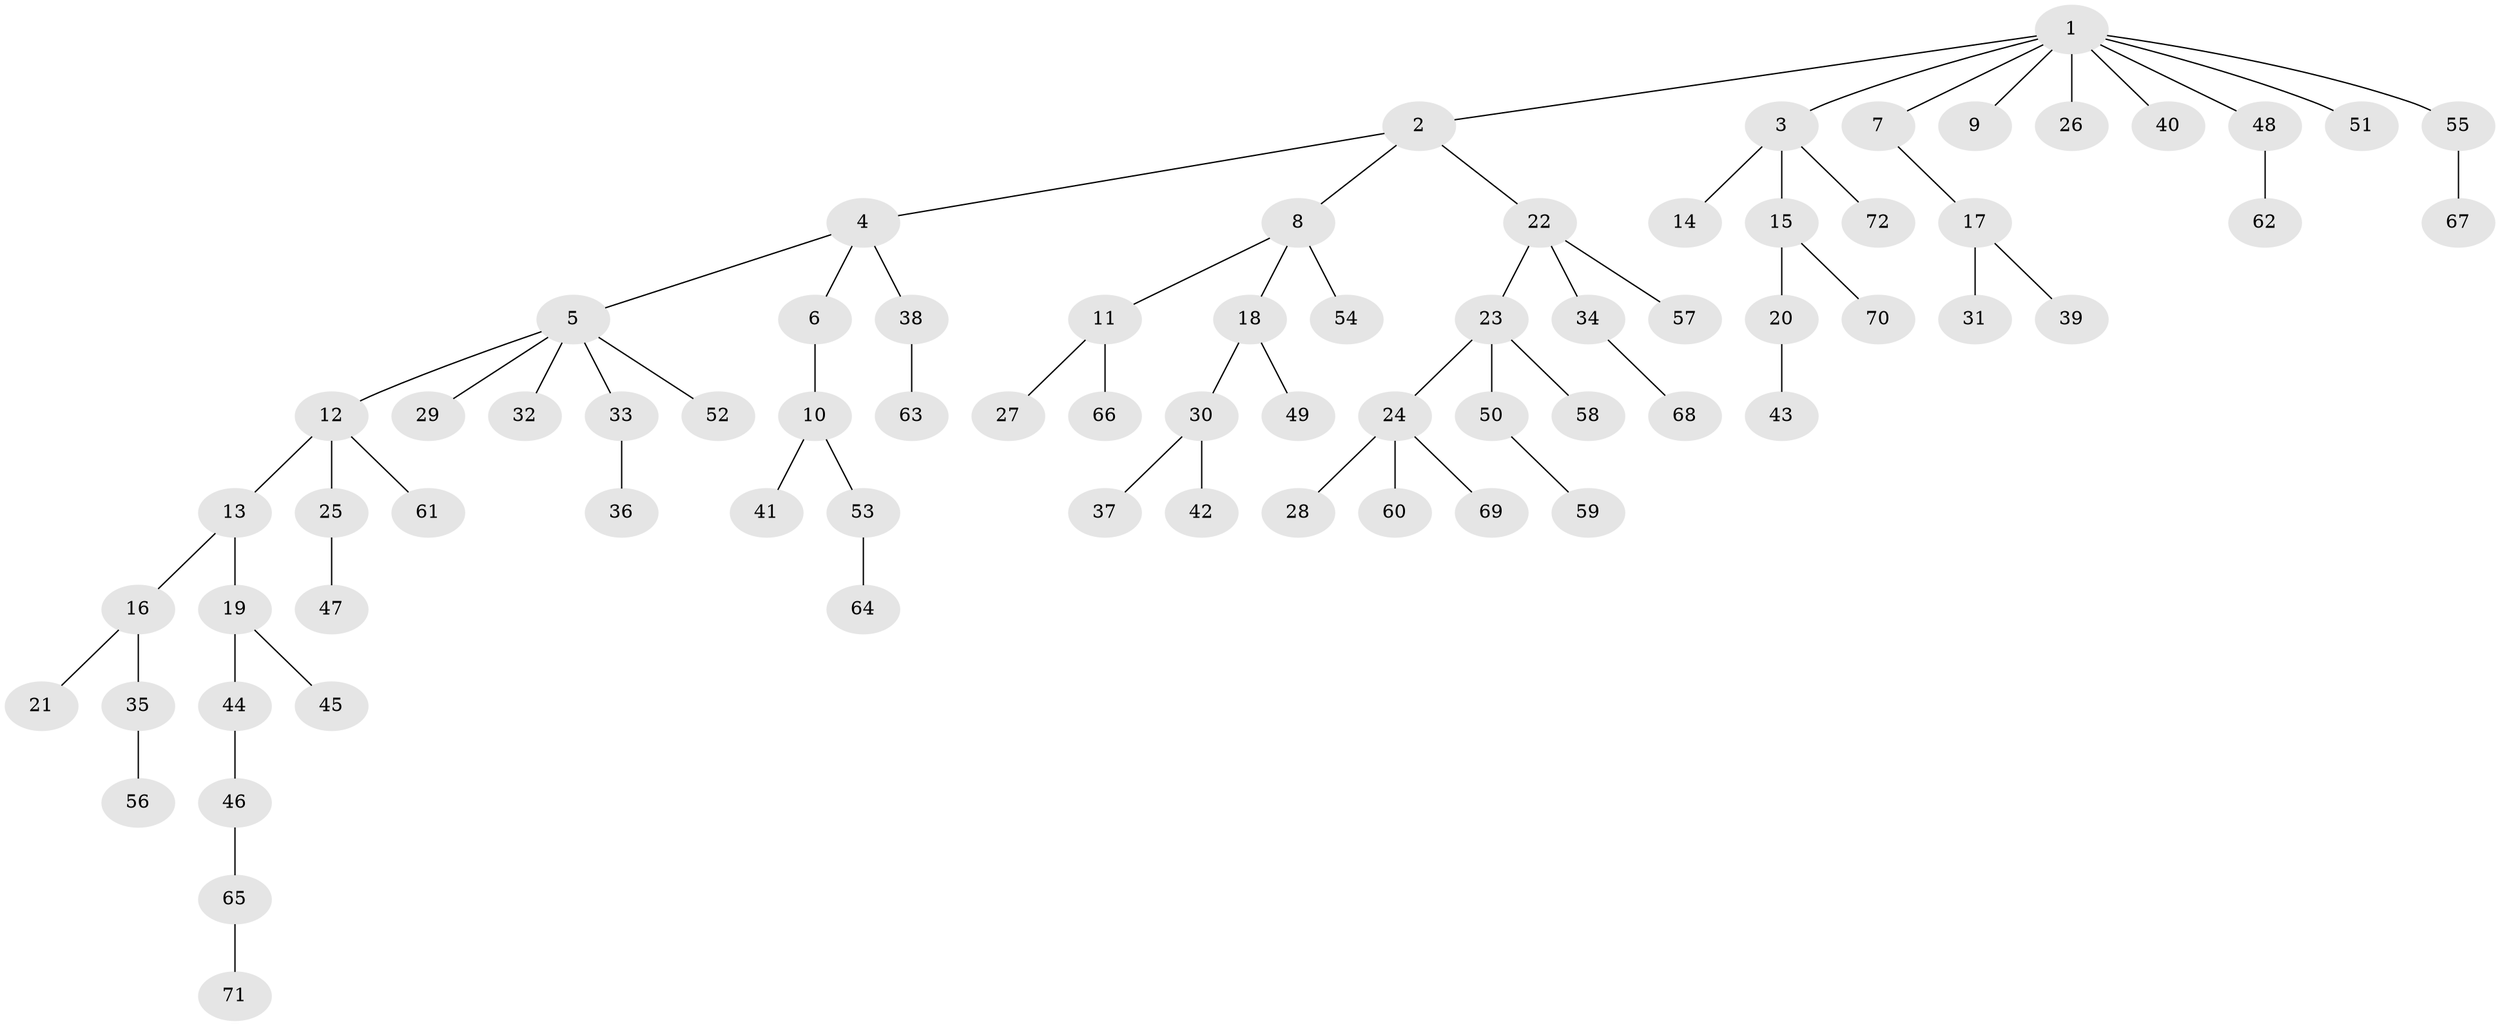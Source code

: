 // Generated by graph-tools (version 1.1) at 2025/52/03/09/25 04:52:59]
// undirected, 72 vertices, 71 edges
graph export_dot {
graph [start="1"]
  node [color=gray90,style=filled];
  1;
  2;
  3;
  4;
  5;
  6;
  7;
  8;
  9;
  10;
  11;
  12;
  13;
  14;
  15;
  16;
  17;
  18;
  19;
  20;
  21;
  22;
  23;
  24;
  25;
  26;
  27;
  28;
  29;
  30;
  31;
  32;
  33;
  34;
  35;
  36;
  37;
  38;
  39;
  40;
  41;
  42;
  43;
  44;
  45;
  46;
  47;
  48;
  49;
  50;
  51;
  52;
  53;
  54;
  55;
  56;
  57;
  58;
  59;
  60;
  61;
  62;
  63;
  64;
  65;
  66;
  67;
  68;
  69;
  70;
  71;
  72;
  1 -- 2;
  1 -- 3;
  1 -- 7;
  1 -- 9;
  1 -- 26;
  1 -- 40;
  1 -- 48;
  1 -- 51;
  1 -- 55;
  2 -- 4;
  2 -- 8;
  2 -- 22;
  3 -- 14;
  3 -- 15;
  3 -- 72;
  4 -- 5;
  4 -- 6;
  4 -- 38;
  5 -- 12;
  5 -- 29;
  5 -- 32;
  5 -- 33;
  5 -- 52;
  6 -- 10;
  7 -- 17;
  8 -- 11;
  8 -- 18;
  8 -- 54;
  10 -- 41;
  10 -- 53;
  11 -- 27;
  11 -- 66;
  12 -- 13;
  12 -- 25;
  12 -- 61;
  13 -- 16;
  13 -- 19;
  15 -- 20;
  15 -- 70;
  16 -- 21;
  16 -- 35;
  17 -- 31;
  17 -- 39;
  18 -- 30;
  18 -- 49;
  19 -- 44;
  19 -- 45;
  20 -- 43;
  22 -- 23;
  22 -- 34;
  22 -- 57;
  23 -- 24;
  23 -- 50;
  23 -- 58;
  24 -- 28;
  24 -- 60;
  24 -- 69;
  25 -- 47;
  30 -- 37;
  30 -- 42;
  33 -- 36;
  34 -- 68;
  35 -- 56;
  38 -- 63;
  44 -- 46;
  46 -- 65;
  48 -- 62;
  50 -- 59;
  53 -- 64;
  55 -- 67;
  65 -- 71;
}
